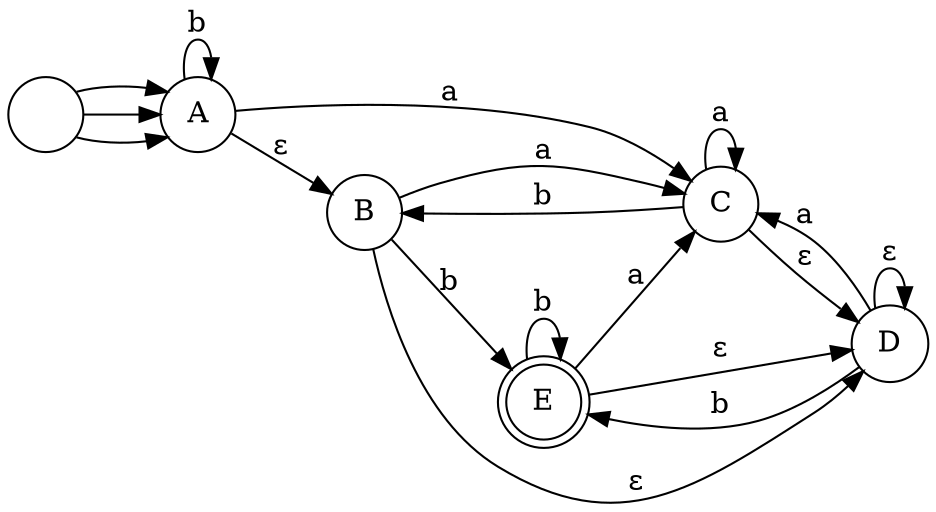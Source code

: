 digraph Graf {
	rankdir=LR size="8,5"
	node [shape=circle]
	""
	"" -> A
	"" -> A
	"" -> A
	node [shape=doublecircle]
	E
	E
	E
	node [shape=circle]
	A -> B [label="ε"]
	A -> A [label=b]
	A -> C [label=a]
	B -> D [label="ε"]
	B -> E [label=b]
	B -> C [label=a]
	C -> D [label="ε"]
	C -> B [label=b]
	C -> C [label=a]
	D -> D [label="ε"]
	D -> E [label=b]
	D -> C [label=a]
	E -> D [label="ε"]
	E -> E [label=b]
	E -> C [label=a]
	node [shape=none]
}
